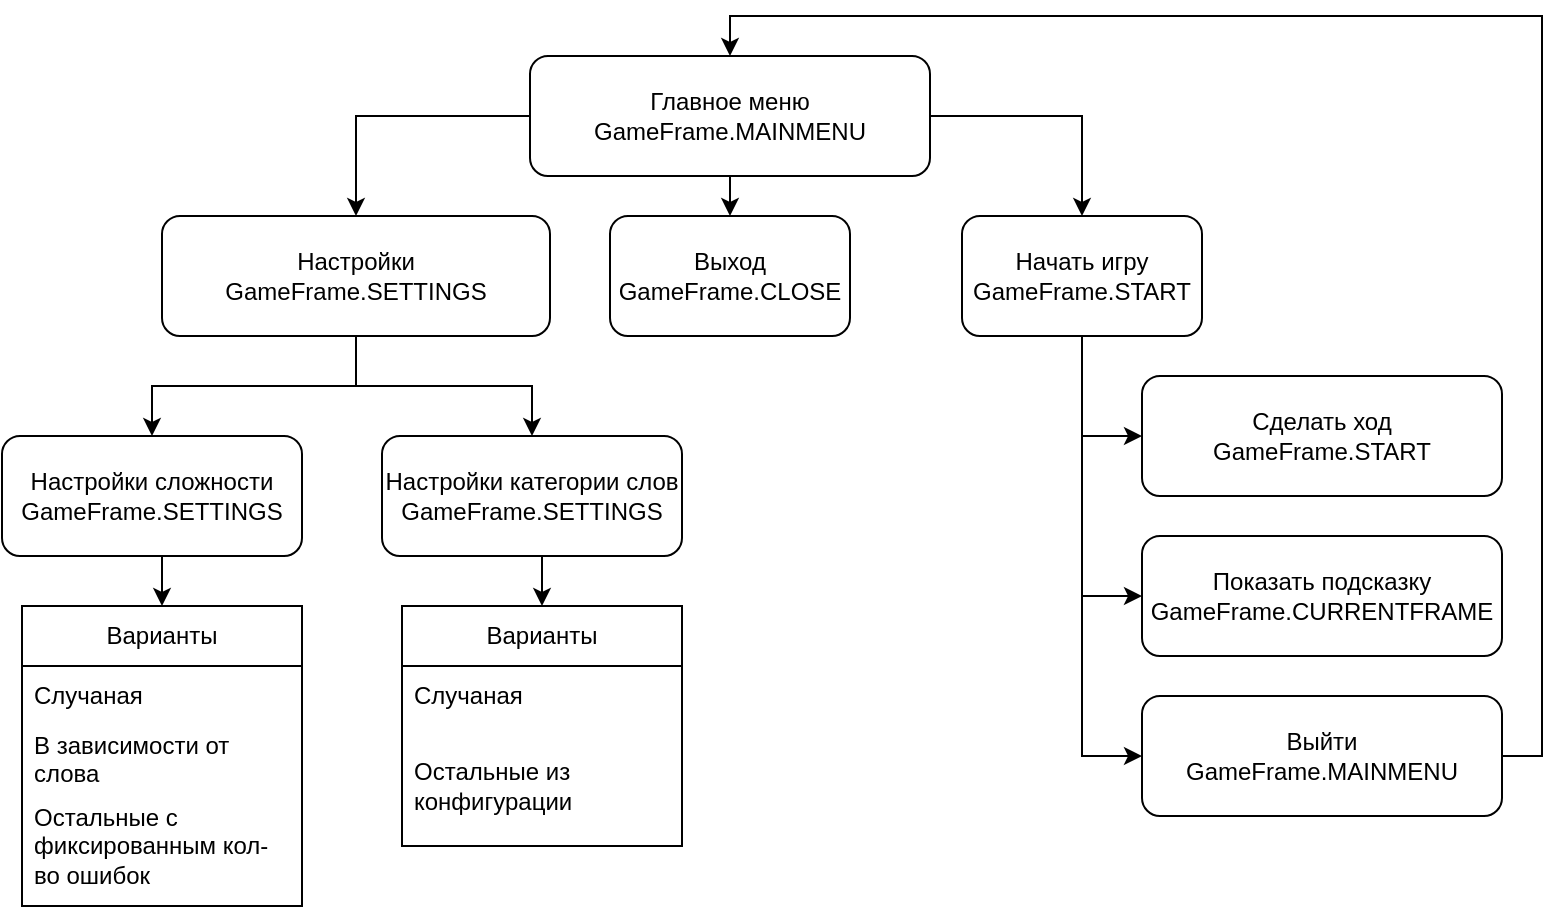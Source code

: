 <mxfile version="28.2.4">
  <diagram name="Страница — 1" id="GAk6kHkpCrSDW0dTS5eU">
    <mxGraphModel dx="2021" dy="1154" grid="1" gridSize="10" guides="1" tooltips="1" connect="1" arrows="1" fold="1" page="1" pageScale="1" pageWidth="827" pageHeight="1169" math="0" shadow="0">
      <root>
        <mxCell id="0" />
        <mxCell id="1" parent="0" />
        <mxCell id="f4q9YcSffNt6E8BM0z5--11" style="edgeStyle=orthogonalEdgeStyle;rounded=0;orthogonalLoop=1;jettySize=auto;html=1;exitX=0.5;exitY=1;exitDx=0;exitDy=0;entryX=0.5;entryY=0;entryDx=0;entryDy=0;" parent="1" source="f4q9YcSffNt6E8BM0z5--1" target="f4q9YcSffNt6E8BM0z5--2" edge="1">
          <mxGeometry relative="1" as="geometry" />
        </mxCell>
        <mxCell id="f4q9YcSffNt6E8BM0z5--12" style="edgeStyle=orthogonalEdgeStyle;rounded=0;orthogonalLoop=1;jettySize=auto;html=1;exitX=0;exitY=0.5;exitDx=0;exitDy=0;entryX=0.5;entryY=0;entryDx=0;entryDy=0;" parent="1" source="f4q9YcSffNt6E8BM0z5--1" target="f4q9YcSffNt6E8BM0z5--3" edge="1">
          <mxGeometry relative="1" as="geometry" />
        </mxCell>
        <mxCell id="f4q9YcSffNt6E8BM0z5--14" style="edgeStyle=orthogonalEdgeStyle;rounded=0;orthogonalLoop=1;jettySize=auto;html=1;exitX=1;exitY=0.5;exitDx=0;exitDy=0;entryX=0.5;entryY=0;entryDx=0;entryDy=0;" parent="1" source="f4q9YcSffNt6E8BM0z5--1" target="f4q9YcSffNt6E8BM0z5--5" edge="1">
          <mxGeometry relative="1" as="geometry" />
        </mxCell>
        <mxCell id="f4q9YcSffNt6E8BM0z5--1" value="Главное меню&lt;div&gt;GameFrame.MAINMENU&lt;/div&gt;" style="rounded=1;whiteSpace=wrap;html=1;" parent="1" vertex="1">
          <mxGeometry x="304" y="40" width="200" height="60" as="geometry" />
        </mxCell>
        <mxCell id="f4q9YcSffNt6E8BM0z5--2" value="Выход&lt;div&gt;GameFrame.CLOSE&lt;/div&gt;" style="rounded=1;whiteSpace=wrap;html=1;" parent="1" vertex="1">
          <mxGeometry x="344" y="120" width="120" height="60" as="geometry" />
        </mxCell>
        <mxCell id="f4q9YcSffNt6E8BM0z5--22" style="edgeStyle=orthogonalEdgeStyle;rounded=0;orthogonalLoop=1;jettySize=auto;html=1;exitX=0.5;exitY=1;exitDx=0;exitDy=0;entryX=0.5;entryY=0;entryDx=0;entryDy=0;" parent="1" source="f4q9YcSffNt6E8BM0z5--3" target="f4q9YcSffNt6E8BM0z5--9" edge="1">
          <mxGeometry relative="1" as="geometry" />
        </mxCell>
        <mxCell id="f4q9YcSffNt6E8BM0z5--23" style="edgeStyle=orthogonalEdgeStyle;rounded=0;orthogonalLoop=1;jettySize=auto;html=1;exitX=0.5;exitY=1;exitDx=0;exitDy=0;entryX=0.5;entryY=0;entryDx=0;entryDy=0;" parent="1" source="f4q9YcSffNt6E8BM0z5--3" target="f4q9YcSffNt6E8BM0z5--10" edge="1">
          <mxGeometry relative="1" as="geometry" />
        </mxCell>
        <mxCell id="f4q9YcSffNt6E8BM0z5--3" value="Настройки&lt;div&gt;GameFrame.SETTINGS&lt;/div&gt;" style="rounded=1;whiteSpace=wrap;html=1;" parent="1" vertex="1">
          <mxGeometry x="120" y="120" width="194" height="60" as="geometry" />
        </mxCell>
        <mxCell id="f4q9YcSffNt6E8BM0z5--18" style="edgeStyle=orthogonalEdgeStyle;rounded=0;orthogonalLoop=1;jettySize=auto;html=1;exitX=0.5;exitY=1;exitDx=0;exitDy=0;entryX=0;entryY=0.5;entryDx=0;entryDy=0;" parent="1" source="f4q9YcSffNt6E8BM0z5--5" target="f4q9YcSffNt6E8BM0z5--6" edge="1">
          <mxGeometry relative="1" as="geometry" />
        </mxCell>
        <mxCell id="f4q9YcSffNt6E8BM0z5--19" style="edgeStyle=orthogonalEdgeStyle;rounded=0;orthogonalLoop=1;jettySize=auto;html=1;exitX=0.5;exitY=1;exitDx=0;exitDy=0;entryX=0;entryY=0.5;entryDx=0;entryDy=0;" parent="1" source="f4q9YcSffNt6E8BM0z5--5" target="f4q9YcSffNt6E8BM0z5--7" edge="1">
          <mxGeometry relative="1" as="geometry" />
        </mxCell>
        <mxCell id="f4q9YcSffNt6E8BM0z5--20" style="edgeStyle=orthogonalEdgeStyle;rounded=0;orthogonalLoop=1;jettySize=auto;html=1;exitX=0.5;exitY=1;exitDx=0;exitDy=0;entryX=0;entryY=0.5;entryDx=0;entryDy=0;" parent="1" source="f4q9YcSffNt6E8BM0z5--5" target="f4q9YcSffNt6E8BM0z5--8" edge="1">
          <mxGeometry relative="1" as="geometry" />
        </mxCell>
        <mxCell id="f4q9YcSffNt6E8BM0z5--5" value="Начать игру&lt;br&gt;&lt;div&gt;GameFrame.START&lt;/div&gt;" style="rounded=1;whiteSpace=wrap;html=1;" parent="1" vertex="1">
          <mxGeometry x="520" y="120" width="120" height="60" as="geometry" />
        </mxCell>
        <mxCell id="f4q9YcSffNt6E8BM0z5--6" value="Сделать ход&lt;br&gt;&lt;div&gt;GameFrame.START&lt;/div&gt;" style="rounded=1;whiteSpace=wrap;html=1;" parent="1" vertex="1">
          <mxGeometry x="610" y="200" width="180" height="60" as="geometry" />
        </mxCell>
        <mxCell id="f4q9YcSffNt6E8BM0z5--7" value="Показать подсказку&lt;br&gt;&lt;div&gt;GameFrame.CURRENTFRAME&lt;/div&gt;" style="rounded=1;whiteSpace=wrap;html=1;" parent="1" vertex="1">
          <mxGeometry x="610" y="280" width="180" height="60" as="geometry" />
        </mxCell>
        <mxCell id="f4q9YcSffNt6E8BM0z5--21" style="edgeStyle=orthogonalEdgeStyle;rounded=0;orthogonalLoop=1;jettySize=auto;html=1;exitX=1;exitY=0.5;exitDx=0;exitDy=0;entryX=0.5;entryY=0;entryDx=0;entryDy=0;" parent="1" source="f4q9YcSffNt6E8BM0z5--8" target="f4q9YcSffNt6E8BM0z5--1" edge="1">
          <mxGeometry relative="1" as="geometry" />
        </mxCell>
        <mxCell id="f4q9YcSffNt6E8BM0z5--8" value="Выйти&lt;br&gt;&lt;div&gt;GameFrame.MAINMENU&lt;/div&gt;" style="rounded=1;whiteSpace=wrap;html=1;" parent="1" vertex="1">
          <mxGeometry x="610" y="360" width="180" height="60" as="geometry" />
        </mxCell>
        <mxCell id="f4q9YcSffNt6E8BM0z5--41" style="edgeStyle=orthogonalEdgeStyle;rounded=0;orthogonalLoop=1;jettySize=auto;html=1;exitX=0.5;exitY=1;exitDx=0;exitDy=0;entryX=0.5;entryY=0;entryDx=0;entryDy=0;" parent="1" source="f4q9YcSffNt6E8BM0z5--9" target="f4q9YcSffNt6E8BM0z5--30" edge="1">
          <mxGeometry relative="1" as="geometry" />
        </mxCell>
        <mxCell id="f4q9YcSffNt6E8BM0z5--9" value="Настройки сложности&lt;div&gt;GameFrame.SETTINGS&lt;/div&gt;" style="rounded=1;whiteSpace=wrap;html=1;" parent="1" vertex="1">
          <mxGeometry x="40" y="230" width="150" height="60" as="geometry" />
        </mxCell>
        <mxCell id="f4q9YcSffNt6E8BM0z5--40" style="edgeStyle=orthogonalEdgeStyle;rounded=0;orthogonalLoop=1;jettySize=auto;html=1;exitX=0.5;exitY=1;exitDx=0;exitDy=0;entryX=0.5;entryY=0;entryDx=0;entryDy=0;" parent="1" source="f4q9YcSffNt6E8BM0z5--10" target="f4q9YcSffNt6E8BM0z5--34" edge="1">
          <mxGeometry relative="1" as="geometry" />
        </mxCell>
        <mxCell id="f4q9YcSffNt6E8BM0z5--10" value="Настройки категории слов&lt;div&gt;GameFrame.SETTINGS&lt;/div&gt;" style="rounded=1;whiteSpace=wrap;html=1;" parent="1" vertex="1">
          <mxGeometry x="230" y="230" width="150" height="60" as="geometry" />
        </mxCell>
        <mxCell id="f4q9YcSffNt6E8BM0z5--30" value="Варианты" style="swimlane;fontStyle=0;childLayout=stackLayout;horizontal=1;startSize=30;horizontalStack=0;resizeParent=1;resizeParentMax=0;resizeLast=0;collapsible=1;marginBottom=0;whiteSpace=wrap;html=1;" parent="1" vertex="1">
          <mxGeometry x="50" y="315" width="140" height="150" as="geometry" />
        </mxCell>
        <mxCell id="f4q9YcSffNt6E8BM0z5--31" value="Случаная" style="text;strokeColor=none;fillColor=none;align=left;verticalAlign=middle;spacingLeft=4;spacingRight=4;overflow=hidden;points=[[0,0.5],[1,0.5]];portConstraint=eastwest;rotatable=0;whiteSpace=wrap;html=1;" parent="f4q9YcSffNt6E8BM0z5--30" vertex="1">
          <mxGeometry y="30" width="140" height="30" as="geometry" />
        </mxCell>
        <mxCell id="f4q9YcSffNt6E8BM0z5--32" value="В зависимости от слова" style="text;strokeColor=none;fillColor=none;align=left;verticalAlign=middle;spacingLeft=4;spacingRight=4;overflow=hidden;points=[[0,0.5],[1,0.5]];portConstraint=eastwest;rotatable=0;whiteSpace=wrap;html=1;" parent="f4q9YcSffNt6E8BM0z5--30" vertex="1">
          <mxGeometry y="60" width="140" height="30" as="geometry" />
        </mxCell>
        <mxCell id="f4q9YcSffNt6E8BM0z5--33" value="Остальные с фиксированным кол-во ошибок" style="text;strokeColor=none;fillColor=none;align=left;verticalAlign=middle;spacingLeft=4;spacingRight=4;overflow=hidden;points=[[0,0.5],[1,0.5]];portConstraint=eastwest;rotatable=0;whiteSpace=wrap;html=1;" parent="f4q9YcSffNt6E8BM0z5--30" vertex="1">
          <mxGeometry y="90" width="140" height="60" as="geometry" />
        </mxCell>
        <mxCell id="f4q9YcSffNt6E8BM0z5--34" value="Варианты" style="swimlane;fontStyle=0;childLayout=stackLayout;horizontal=1;startSize=30;horizontalStack=0;resizeParent=1;resizeParentMax=0;resizeLast=0;collapsible=1;marginBottom=0;whiteSpace=wrap;html=1;" parent="1" vertex="1">
          <mxGeometry x="240" y="315" width="140" height="120" as="geometry" />
        </mxCell>
        <mxCell id="f4q9YcSffNt6E8BM0z5--35" value="Случаная" style="text;strokeColor=none;fillColor=none;align=left;verticalAlign=middle;spacingLeft=4;spacingRight=4;overflow=hidden;points=[[0,0.5],[1,0.5]];portConstraint=eastwest;rotatable=0;whiteSpace=wrap;html=1;" parent="f4q9YcSffNt6E8BM0z5--34" vertex="1">
          <mxGeometry y="30" width="140" height="30" as="geometry" />
        </mxCell>
        <mxCell id="f4q9YcSffNt6E8BM0z5--37" value="Остальные из конфигурации" style="text;strokeColor=none;fillColor=none;align=left;verticalAlign=middle;spacingLeft=4;spacingRight=4;overflow=hidden;points=[[0,0.5],[1,0.5]];portConstraint=eastwest;rotatable=0;whiteSpace=wrap;html=1;" parent="f4q9YcSffNt6E8BM0z5--34" vertex="1">
          <mxGeometry y="60" width="140" height="60" as="geometry" />
        </mxCell>
      </root>
    </mxGraphModel>
  </diagram>
</mxfile>
